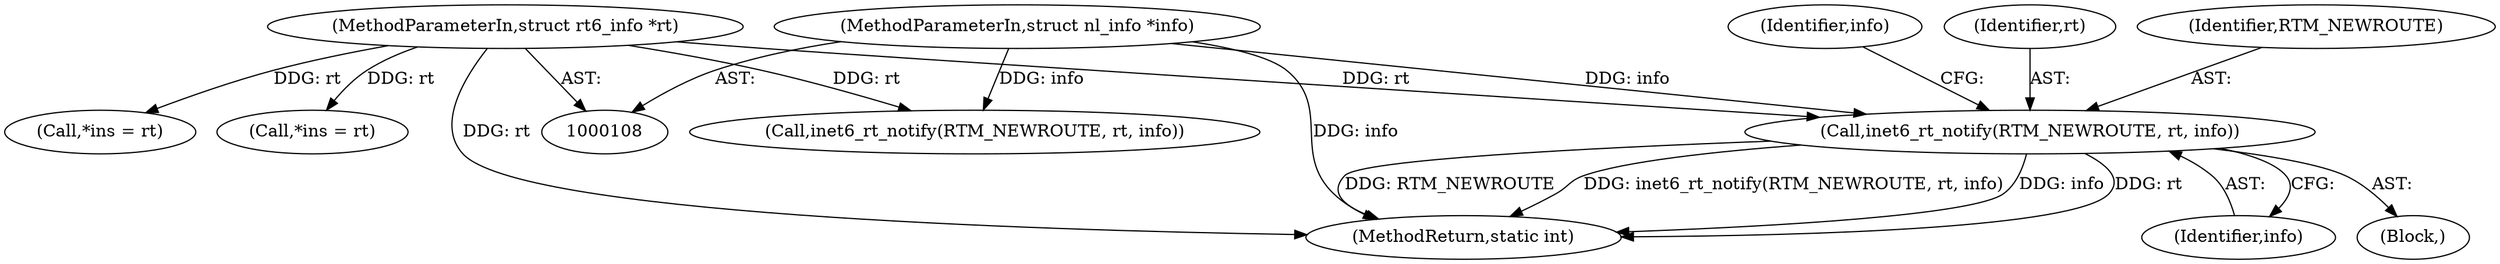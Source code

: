 digraph "0_linux_307f2fb95e9b96b3577916e73d92e104f8f26494@pointer" {
"1000422" [label="(Call,inet6_rt_notify(RTM_NEWROUTE, rt, info))"];
"1000110" [label="(MethodParameterIn,struct rt6_info *rt)"];
"1000111" [label="(MethodParameterIn,struct nl_info *info)"];
"1000473" [label="(Call,*ins = rt)"];
"1000408" [label="(Call,*ins = rt)"];
"1000425" [label="(Identifier,info)"];
"1000498" [label="(Call,inet6_rt_notify(RTM_NEWROUTE, rt, info))"];
"1000111" [label="(MethodParameterIn,struct nl_info *info)"];
"1000431" [label="(Identifier,info)"];
"1000422" [label="(Call,inet6_rt_notify(RTM_NEWROUTE, rt, info))"];
"1000110" [label="(MethodParameterIn,struct rt6_info *rt)"];
"1000424" [label="(Identifier,rt)"];
"1000394" [label="(Block,)"];
"1000529" [label="(MethodReturn,static int)"];
"1000423" [label="(Identifier,RTM_NEWROUTE)"];
"1000422" -> "1000394"  [label="AST: "];
"1000422" -> "1000425"  [label="CFG: "];
"1000423" -> "1000422"  [label="AST: "];
"1000424" -> "1000422"  [label="AST: "];
"1000425" -> "1000422"  [label="AST: "];
"1000431" -> "1000422"  [label="CFG: "];
"1000422" -> "1000529"  [label="DDG: RTM_NEWROUTE"];
"1000422" -> "1000529"  [label="DDG: inet6_rt_notify(RTM_NEWROUTE, rt, info)"];
"1000422" -> "1000529"  [label="DDG: info"];
"1000422" -> "1000529"  [label="DDG: rt"];
"1000110" -> "1000422"  [label="DDG: rt"];
"1000111" -> "1000422"  [label="DDG: info"];
"1000110" -> "1000108"  [label="AST: "];
"1000110" -> "1000529"  [label="DDG: rt"];
"1000110" -> "1000408"  [label="DDG: rt"];
"1000110" -> "1000473"  [label="DDG: rt"];
"1000110" -> "1000498"  [label="DDG: rt"];
"1000111" -> "1000108"  [label="AST: "];
"1000111" -> "1000529"  [label="DDG: info"];
"1000111" -> "1000498"  [label="DDG: info"];
}
